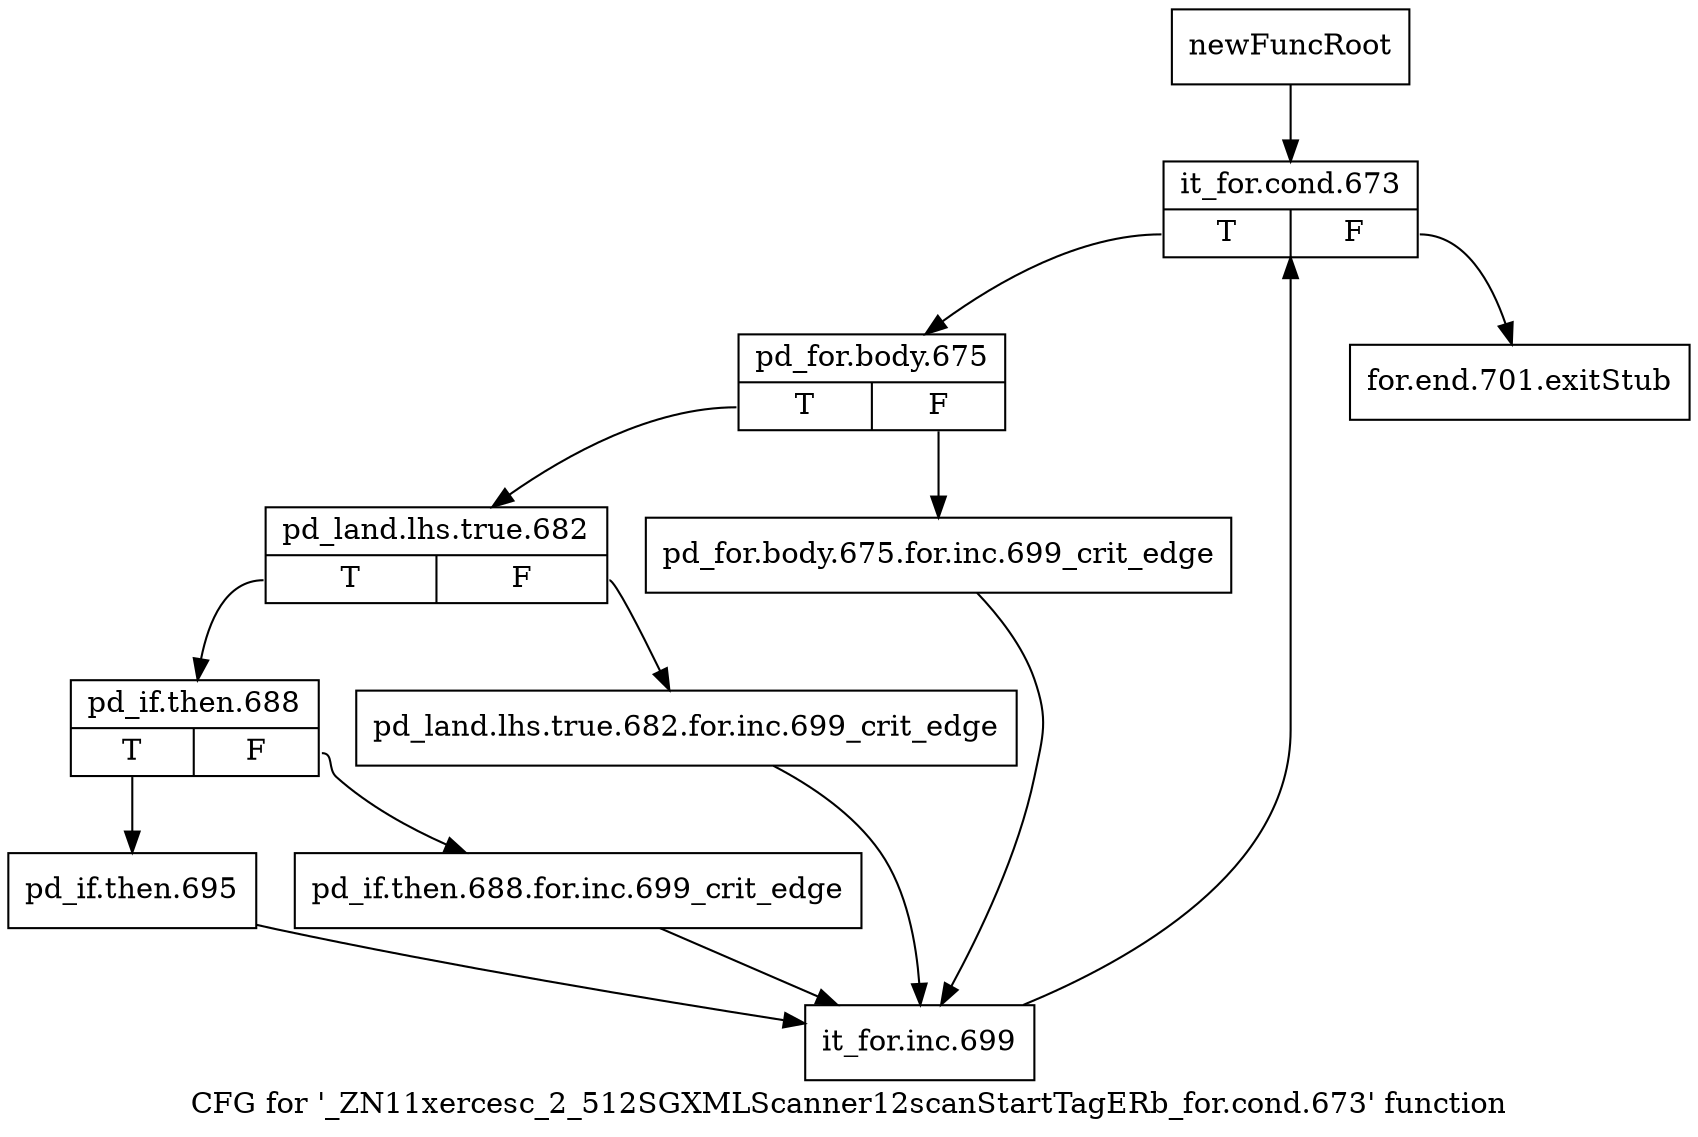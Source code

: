 digraph "CFG for '_ZN11xercesc_2_512SGXMLScanner12scanStartTagERb_for.cond.673' function" {
	label="CFG for '_ZN11xercesc_2_512SGXMLScanner12scanStartTagERb_for.cond.673' function";

	Node0x99b95e0 [shape=record,label="{newFuncRoot}"];
	Node0x99b95e0 -> Node0x99b9680;
	Node0x99b9630 [shape=record,label="{for.end.701.exitStub}"];
	Node0x99b9680 [shape=record,label="{it_for.cond.673|{<s0>T|<s1>F}}"];
	Node0x99b9680:s0 -> Node0x99b96d0;
	Node0x99b9680:s1 -> Node0x99b9630;
	Node0x99b96d0 [shape=record,label="{pd_for.body.675|{<s0>T|<s1>F}}"];
	Node0x99b96d0:s0 -> Node0x99b9770;
	Node0x99b96d0:s1 -> Node0x99b9720;
	Node0x99b9720 [shape=record,label="{pd_for.body.675.for.inc.699_crit_edge}"];
	Node0x99b9720 -> Node0x99b9900;
	Node0x99b9770 [shape=record,label="{pd_land.lhs.true.682|{<s0>T|<s1>F}}"];
	Node0x99b9770:s0 -> Node0x99b9810;
	Node0x99b9770:s1 -> Node0x99b97c0;
	Node0x99b97c0 [shape=record,label="{pd_land.lhs.true.682.for.inc.699_crit_edge}"];
	Node0x99b97c0 -> Node0x99b9900;
	Node0x99b9810 [shape=record,label="{pd_if.then.688|{<s0>T|<s1>F}}"];
	Node0x99b9810:s0 -> Node0x99b98b0;
	Node0x99b9810:s1 -> Node0x99b9860;
	Node0x99b9860 [shape=record,label="{pd_if.then.688.for.inc.699_crit_edge}"];
	Node0x99b9860 -> Node0x99b9900;
	Node0x99b98b0 [shape=record,label="{pd_if.then.695}"];
	Node0x99b98b0 -> Node0x99b9900;
	Node0x99b9900 [shape=record,label="{it_for.inc.699}"];
	Node0x99b9900 -> Node0x99b9680;
}
